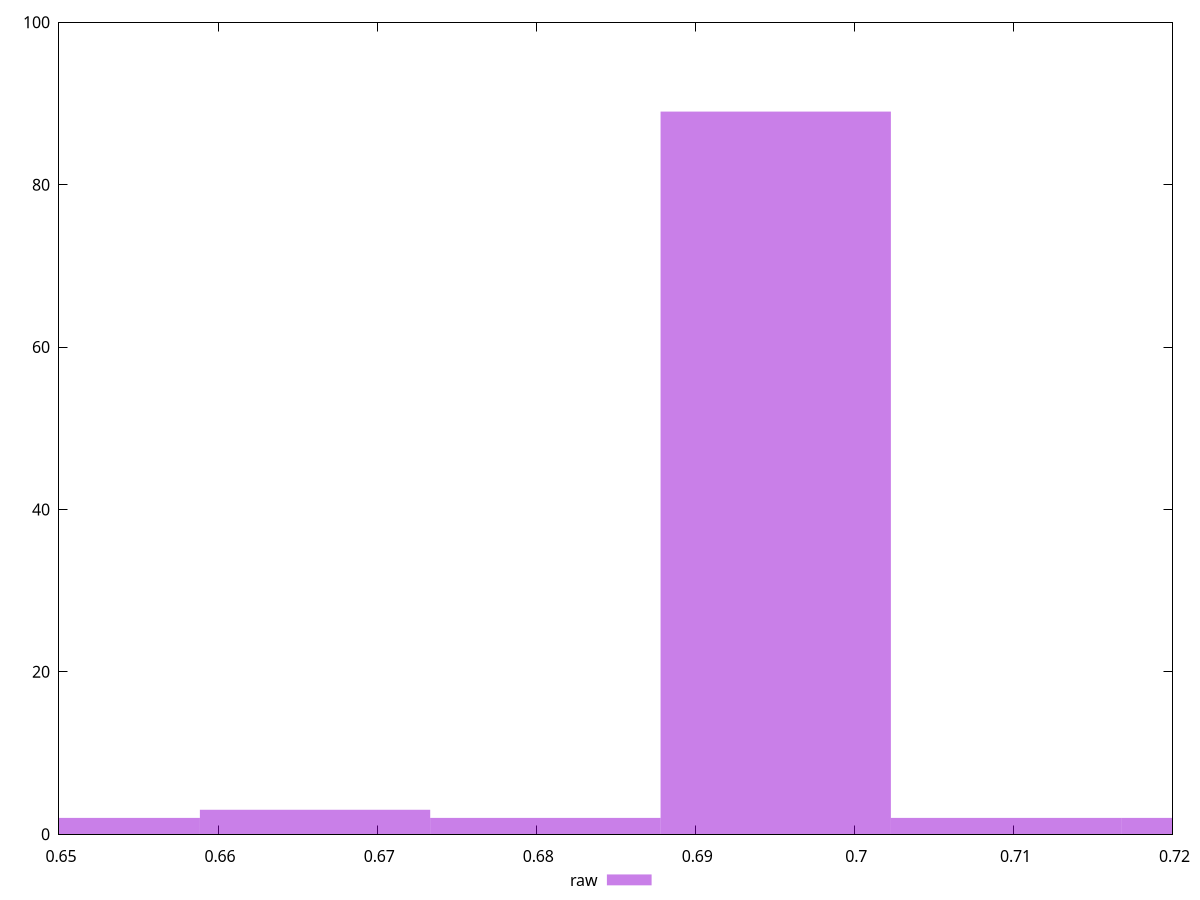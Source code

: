 reset

$raw <<EOF
0.6950570588771865 89
0.7095374142704612 2
0.6805767034839117 2
0.724017769663736 2
0.6516159926973624 2
0.666096348090637 3
EOF

set key outside below
set boxwidth 0.014480355393274719
set xrange [0.65:0.72]
set yrange [0:100]
set trange [0:100]
set style fill transparent solid 0.5 noborder
set terminal svg size 640, 490 enhanced background rgb 'white'
set output "report_00025_2021-02-22T21:38:55.199Z/meta/score/samples/pages+cached+noadtech+nomedia/raw/histogram.svg"

plot $raw title "raw" with boxes

reset
